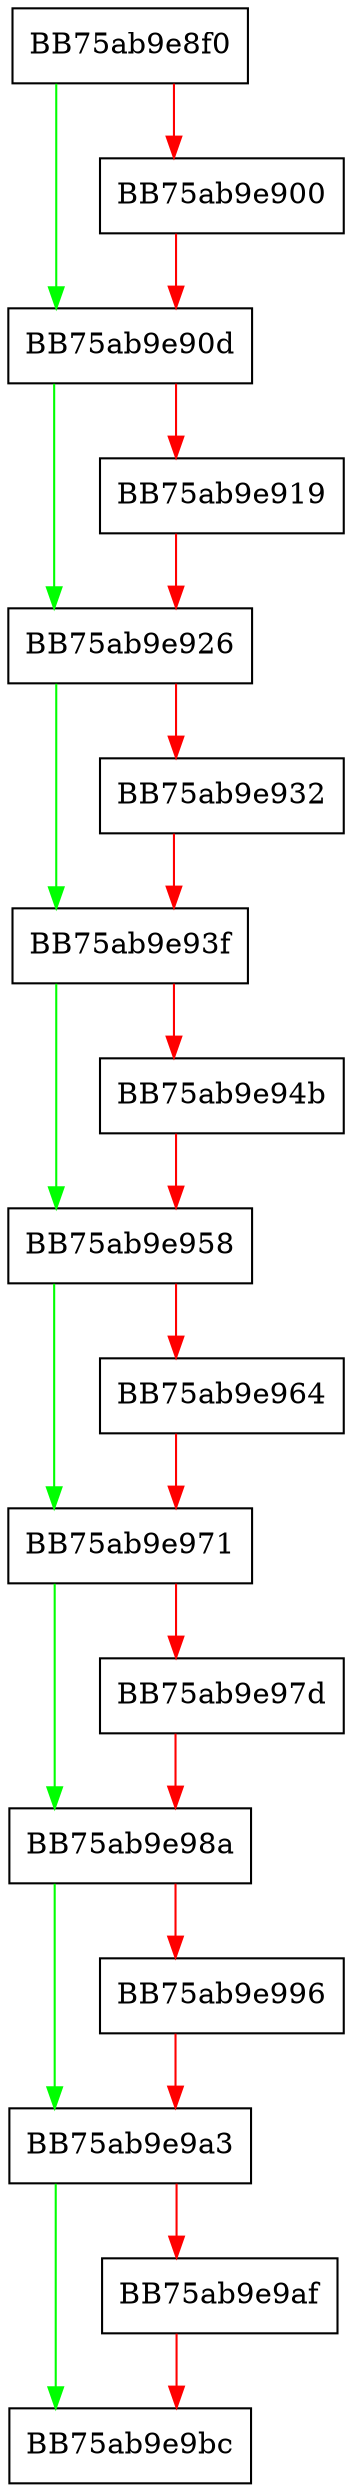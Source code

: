 digraph NetworkHips_cleanup_module {
  node [shape="box"];
  graph [splines=ortho];
  BB75ab9e8f0 -> BB75ab9e90d [color="green"];
  BB75ab9e8f0 -> BB75ab9e900 [color="red"];
  BB75ab9e900 -> BB75ab9e90d [color="red"];
  BB75ab9e90d -> BB75ab9e926 [color="green"];
  BB75ab9e90d -> BB75ab9e919 [color="red"];
  BB75ab9e919 -> BB75ab9e926 [color="red"];
  BB75ab9e926 -> BB75ab9e93f [color="green"];
  BB75ab9e926 -> BB75ab9e932 [color="red"];
  BB75ab9e932 -> BB75ab9e93f [color="red"];
  BB75ab9e93f -> BB75ab9e958 [color="green"];
  BB75ab9e93f -> BB75ab9e94b [color="red"];
  BB75ab9e94b -> BB75ab9e958 [color="red"];
  BB75ab9e958 -> BB75ab9e971 [color="green"];
  BB75ab9e958 -> BB75ab9e964 [color="red"];
  BB75ab9e964 -> BB75ab9e971 [color="red"];
  BB75ab9e971 -> BB75ab9e98a [color="green"];
  BB75ab9e971 -> BB75ab9e97d [color="red"];
  BB75ab9e97d -> BB75ab9e98a [color="red"];
  BB75ab9e98a -> BB75ab9e9a3 [color="green"];
  BB75ab9e98a -> BB75ab9e996 [color="red"];
  BB75ab9e996 -> BB75ab9e9a3 [color="red"];
  BB75ab9e9a3 -> BB75ab9e9bc [color="green"];
  BB75ab9e9a3 -> BB75ab9e9af [color="red"];
  BB75ab9e9af -> BB75ab9e9bc [color="red"];
}